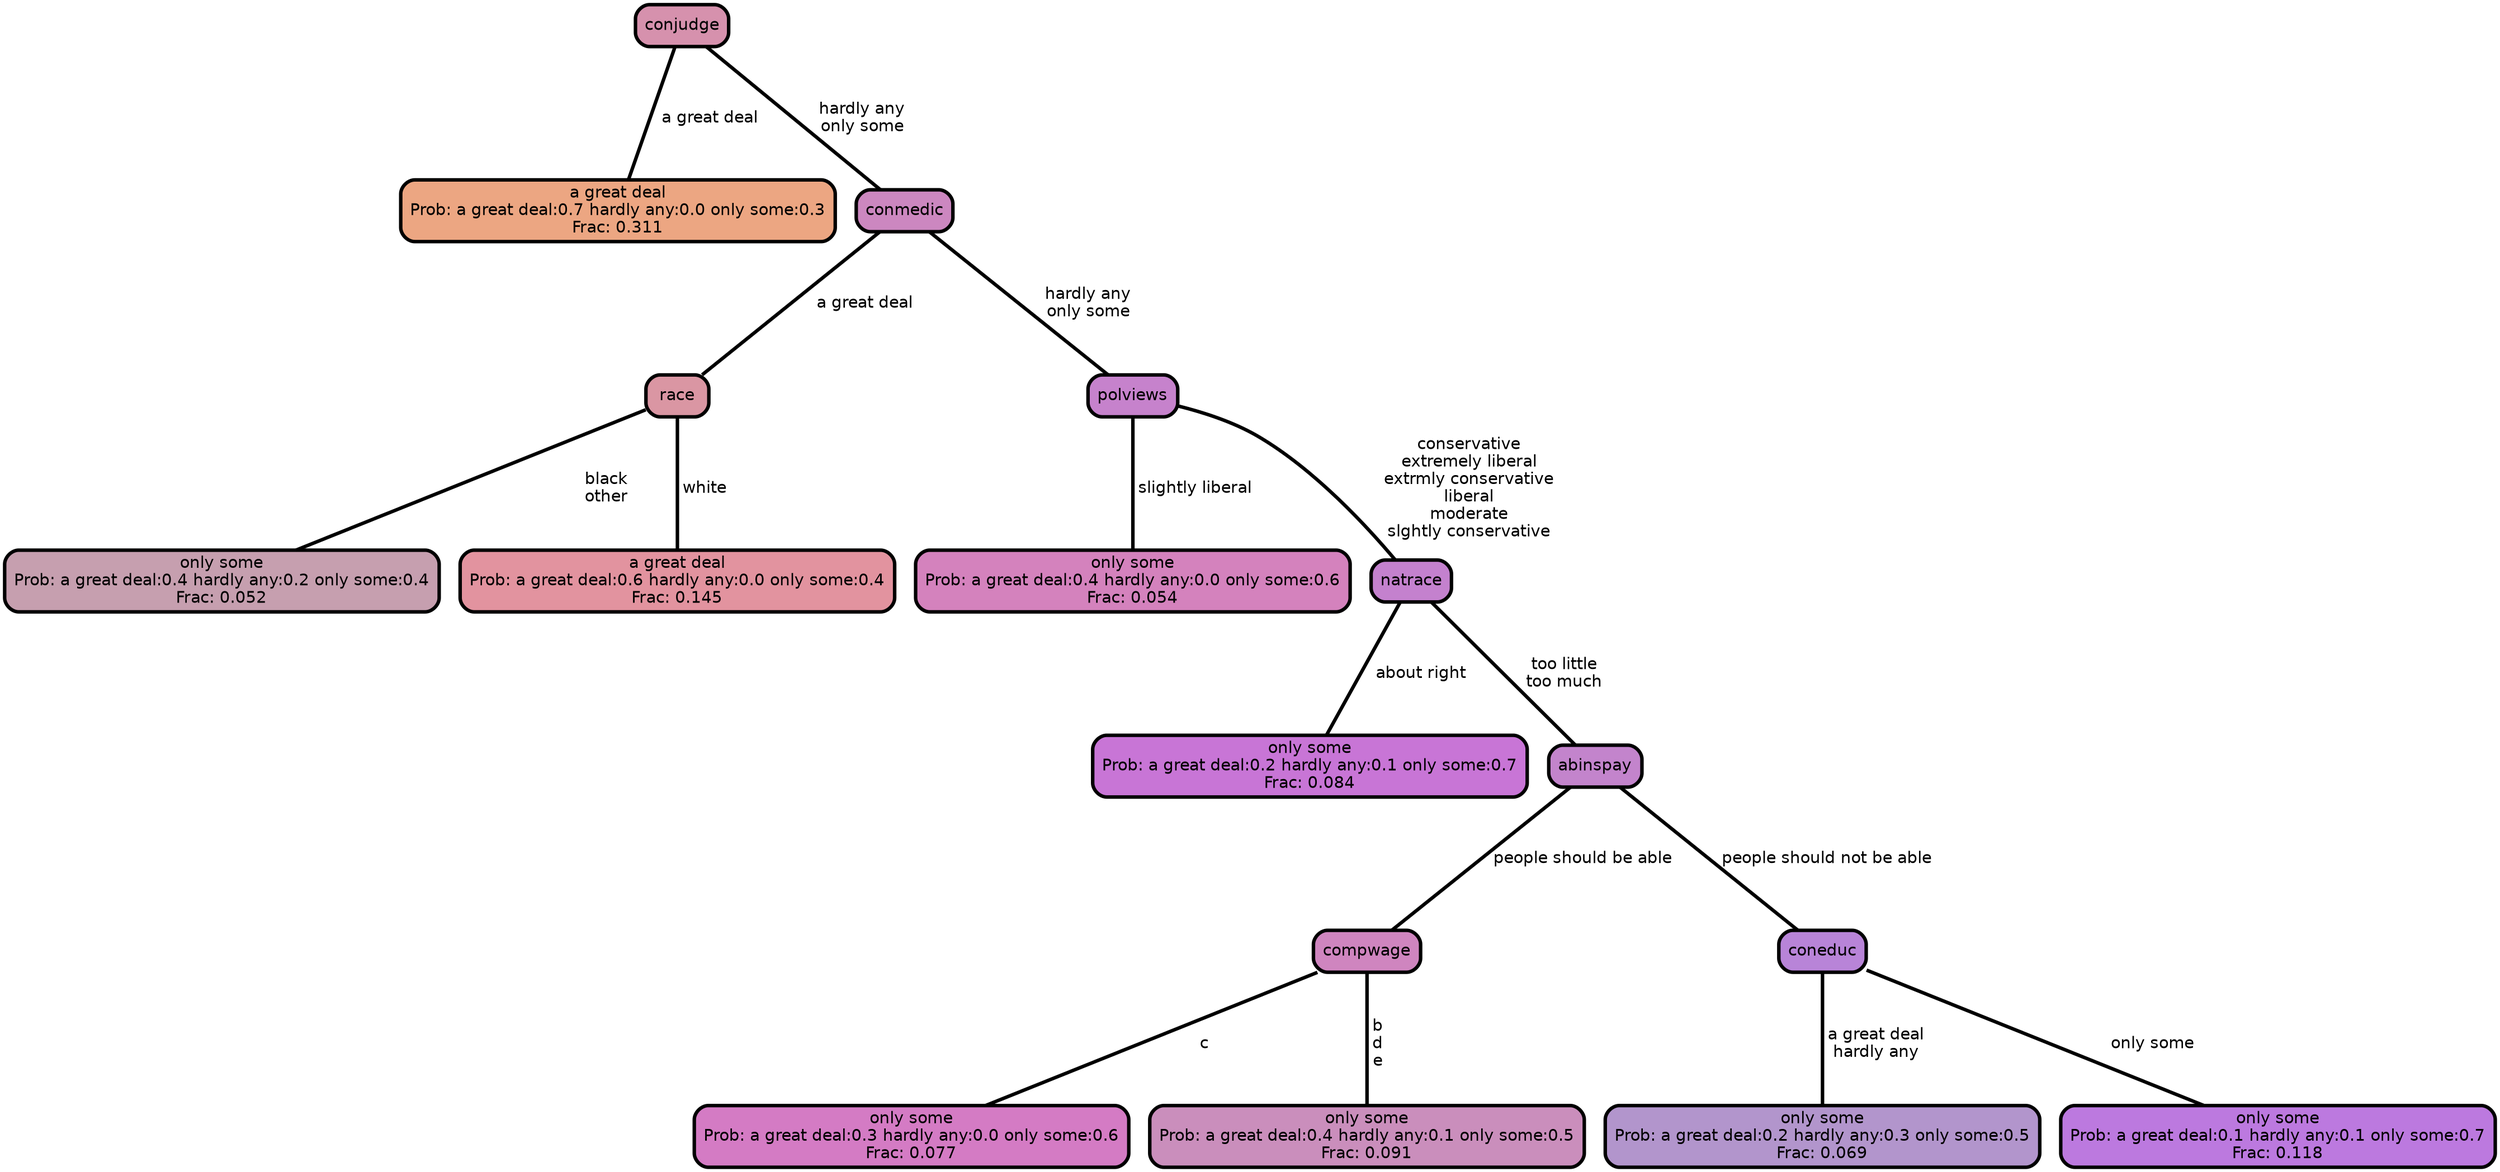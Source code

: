 graph Tree {
node [shape=box, style="filled, rounded",color="black",penwidth="3",fontcolor="black",                 fontname=helvetica] ;
graph [ranksep="0 equally", splines=straight,                 bgcolor=transparent, dpi=200] ;
edge [fontname=helvetica, color=black] ;
0 [label="a great deal
Prob: a great deal:0.7 hardly any:0.0 only some:0.3
Frac: 0.311", fillcolor="#eca682"] ;
1 [label="conjudge", fillcolor="#d691ad"] ;
2 [label="only some
Prob: a great deal:0.4 hardly any:0.2 only some:0.4
Frac: 0.052", fillcolor="#c69faf"] ;
3 [label="race", fillcolor="#da96a3"] ;
4 [label="a great deal
Prob: a great deal:0.6 hardly any:0.0 only some:0.4
Frac: 0.145", fillcolor="#e2939f"] ;
5 [label="conmedic", fillcolor="#cc87c0"] ;
6 [label="only some
Prob: a great deal:0.4 hardly any:0.0 only some:0.6
Frac: 0.054", fillcolor="#d482bd"] ;
7 [label="polviews", fillcolor="#c682cc"] ;
8 [label="only some
Prob: a great deal:0.2 hardly any:0.1 only some:0.7
Frac: 0.084", fillcolor="#c875d6"] ;
9 [label="natrace", fillcolor="#c481ce"] ;
10 [label="only some
Prob: a great deal:0.3 hardly any:0.0 only some:0.6
Frac: 0.077", fillcolor="#d47bc4"] ;
11 [label="compwage", fillcolor="#cf85bf"] ;
12 [label="only some
Prob: a great deal:0.4 hardly any:0.1 only some:0.5
Frac: 0.091", fillcolor="#ca8ebc"] ;
13 [label="abinspay", fillcolor="#c384cc"] ;
14 [label="only some
Prob: a great deal:0.2 hardly any:0.3 only some:0.5
Frac: 0.069", fillcolor="#b295cc"] ;
15 [label="coneduc", fillcolor="#b884d8"] ;
16 [label="only some
Prob: a great deal:0.1 hardly any:0.1 only some:0.7
Frac: 0.118", fillcolor="#bc79df"] ;
1 -- 0 [label=" a great deal",penwidth=3] ;
1 -- 5 [label=" hardly any\n only some",penwidth=3] ;
3 -- 2 [label=" black\n other",penwidth=3] ;
3 -- 4 [label=" white",penwidth=3] ;
5 -- 3 [label=" a great deal",penwidth=3] ;
5 -- 7 [label=" hardly any\n only some",penwidth=3] ;
7 -- 6 [label=" slightly liberal",penwidth=3] ;
7 -- 9 [label=" conservative\n extremely liberal\n extrmly conservative\n liberal\n moderate\n slghtly conservative",penwidth=3] ;
9 -- 8 [label=" about right",penwidth=3] ;
9 -- 13 [label=" too little\n too much",penwidth=3] ;
11 -- 10 [label=" c",penwidth=3] ;
11 -- 12 [label=" b\n d\n e",penwidth=3] ;
13 -- 11 [label=" people should be able",penwidth=3] ;
13 -- 15 [label=" people should not be able",penwidth=3] ;
15 -- 14 [label=" a great deal\n hardly any",penwidth=3] ;
15 -- 16 [label=" only some",penwidth=3] ;
{rank = same;}}